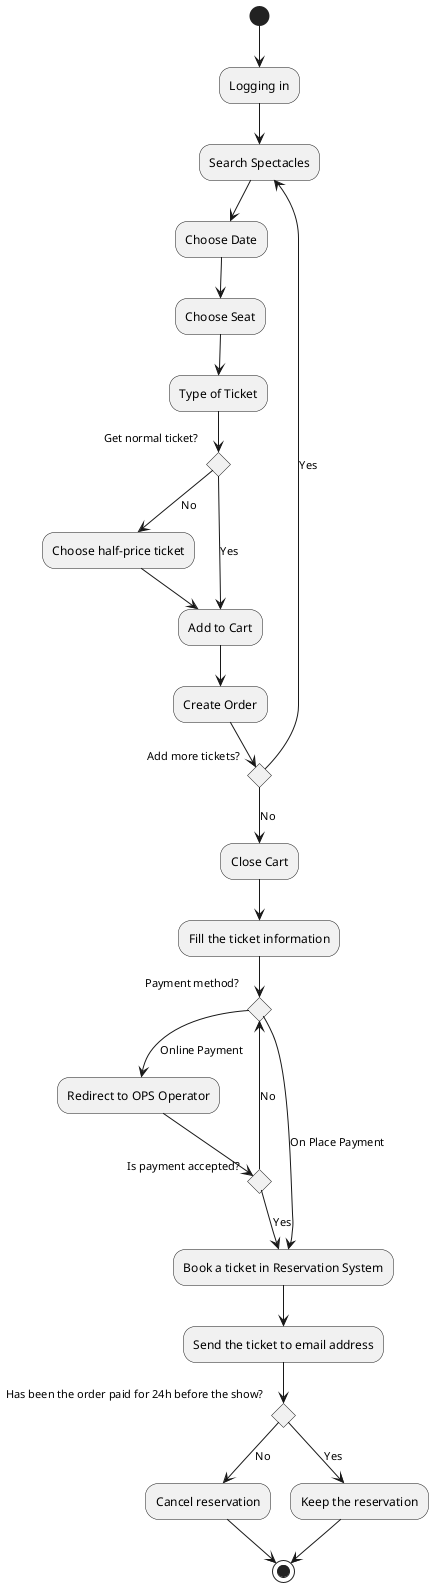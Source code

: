 @startuml

(*) --> Logging in
--> "Search Spectacles"
--> "Choose Date"
--> "Choose Seat"
--> Type of Ticket
if "Get normal ticket?" as if1 then
    --> [No] "Choose half-price ticket"
    else
    --> [Yes] "Add to Cart"
endif
"Choose half-price ticket" --> "Add to Cart"
"Add to Cart" --> "Create Order"
if "Add more tickets?" as if2 then
    --> [Yes] "Search Spectacles"
    else
    --> [No] "Close Cart"
endif
"Close Cart" --> "Fill the ticket information"
if "Payment method?" as if3 then
    --> [Online Payment] "Redirect to OPS Operator" as Next
    else
    --> [On Place Payment] "Book a ticket in Reservation System"
endif
Next --> if "Is payment accepted?" as if4 then
    --> [No] if3
    else
    --> [Yes] "Book a ticket in Reservation System"
endif
"Book a ticket in Reservation System" --> "Send the ticket to email address"
if "Has been the order paid for 24h before the show?" as if5 then
    -->[No] "Cancel reservation"
    --> (*)
    else
    -->[Yes] "Keep the reservation"
endif
--> (*)

@enduml